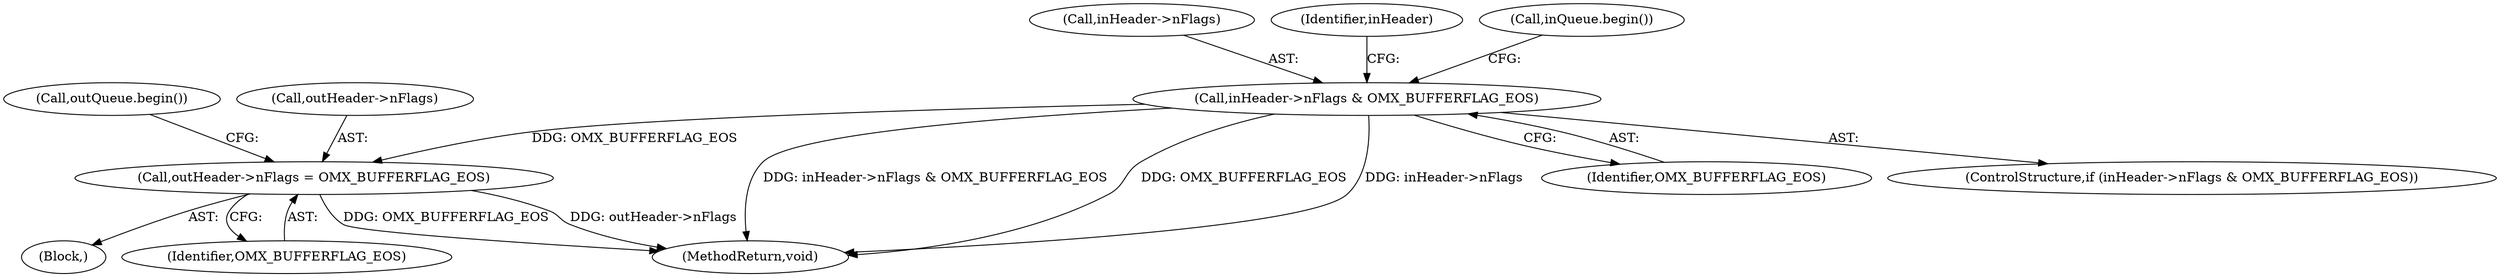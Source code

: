 digraph "0_Android_daa85dac2055b22dabbb3b4e537597e6ab73a866@pointer" {
"1000154" [label="(Call,inHeader->nFlags & OMX_BUFFERFLAG_EOS)"];
"1000174" [label="(Call,outHeader->nFlags = OMX_BUFFERFLAG_EOS)"];
"1000630" [label="(MethodReturn,void)"];
"1000180" [label="(Call,outQueue.begin())"];
"1000155" [label="(Call,inHeader->nFlags)"];
"1000159" [label="(Block,)"];
"1000192" [label="(Identifier,inHeader)"];
"1000154" [label="(Call,inHeader->nFlags & OMX_BUFFERFLAG_EOS)"];
"1000174" [label="(Call,outHeader->nFlags = OMX_BUFFERFLAG_EOS)"];
"1000178" [label="(Identifier,OMX_BUFFERFLAG_EOS)"];
"1000175" [label="(Call,outHeader->nFlags)"];
"1000161" [label="(Call,inQueue.begin())"];
"1000158" [label="(Identifier,OMX_BUFFERFLAG_EOS)"];
"1000153" [label="(ControlStructure,if (inHeader->nFlags & OMX_BUFFERFLAG_EOS))"];
"1000154" -> "1000153"  [label="AST: "];
"1000154" -> "1000158"  [label="CFG: "];
"1000155" -> "1000154"  [label="AST: "];
"1000158" -> "1000154"  [label="AST: "];
"1000161" -> "1000154"  [label="CFG: "];
"1000192" -> "1000154"  [label="CFG: "];
"1000154" -> "1000630"  [label="DDG: inHeader->nFlags & OMX_BUFFERFLAG_EOS"];
"1000154" -> "1000630"  [label="DDG: OMX_BUFFERFLAG_EOS"];
"1000154" -> "1000630"  [label="DDG: inHeader->nFlags"];
"1000154" -> "1000174"  [label="DDG: OMX_BUFFERFLAG_EOS"];
"1000174" -> "1000159"  [label="AST: "];
"1000174" -> "1000178"  [label="CFG: "];
"1000175" -> "1000174"  [label="AST: "];
"1000178" -> "1000174"  [label="AST: "];
"1000180" -> "1000174"  [label="CFG: "];
"1000174" -> "1000630"  [label="DDG: OMX_BUFFERFLAG_EOS"];
"1000174" -> "1000630"  [label="DDG: outHeader->nFlags"];
}
